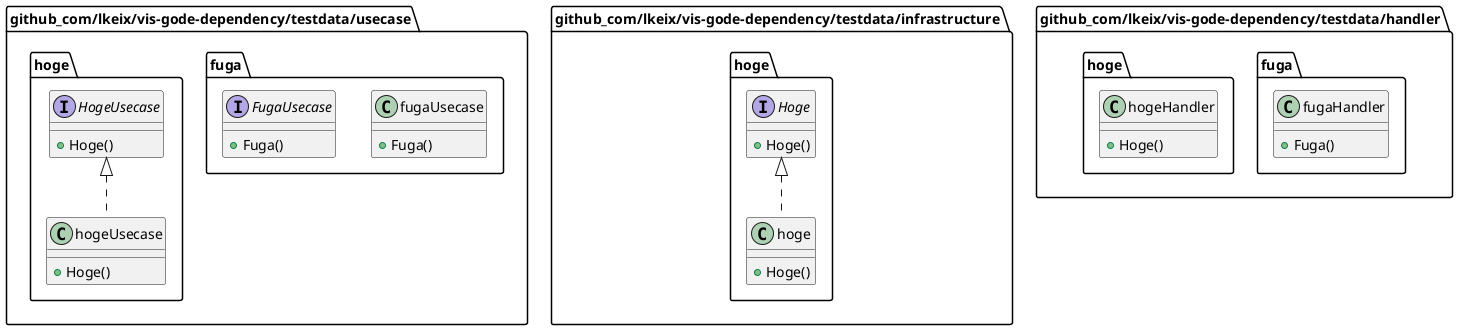 @startuml
package "github_com/lkeix/vis-gode-dependency/testdata/usecase.fuga" {
  class fugaUsecase {
   +Fuga()
  }
  interface FugaUsecase {
   +Fuga()
  }
}
package "github_com/lkeix/vis-gode-dependency/testdata/usecase.hoge" {
  interface HogeUsecase {
   +Hoge()
  }
  class hogeUsecase implements HogeUsecase {
   +Hoge()
  }
}
package "github_com/lkeix/vis-gode-dependency/testdata/infrastructure.hoge" {
  interface Hoge {
   +Hoge()
  }
  class hoge implements Hoge {
   +Hoge()
  }
}
package "github_com/lkeix/vis-gode-dependency/testdata/handler.fuga" {
  class fugaHandler {
   +Fuga()
  }
}
package "github_com/lkeix/vis-gode-dependency/testdata/handler.hoge" {
  class hogeHandler {
   +Hoge()
  }
}
@enduml